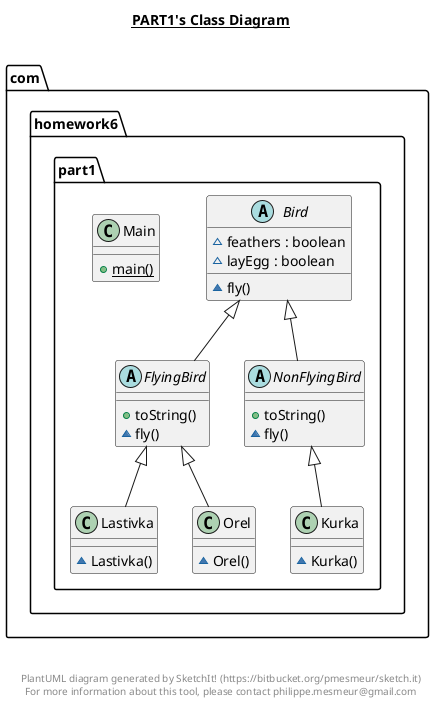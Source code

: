 @startuml

title __PART1's Class Diagram__\n

  namespace com.homework6.part1 {
    abstract class com.homework6.part1.Bird {
        ~ feathers : boolean
        ~ layEgg : boolean
        ~ fly()
    }
  }
  

  namespace com.homework6.part1 {
    abstract class com.homework6.part1.FlyingBird {
        + toString()
        ~ fly()
    }
  }
  

  namespace com.homework6.part1 {
    class com.homework6.part1.Kurka {
        ~ Kurka()
    }
  }
  

  namespace com.homework6.part1 {
    class com.homework6.part1.Lastivka {
        ~ Lastivka()
    }
  }
  

  namespace com.homework6.part1 {
    class com.homework6.part1.Main {
        {static} + main()
    }
  }
  

  namespace com.homework6.part1 {
    abstract class com.homework6.part1.NonFlyingBird {
        + toString()
        ~ fly()
    }
  }
  

  namespace com.homework6.part1 {
    class com.homework6.part1.Orel {
        ~ Orel()
    }
  }
  

  com.homework6.part1.FlyingBird -up-|> com.homework6.part1.Bird
  com.homework6.part1.Kurka -up-|> com.homework6.part1.NonFlyingBird
  com.homework6.part1.Lastivka -up-|> com.homework6.part1.FlyingBird
  com.homework6.part1.NonFlyingBird -up-|> com.homework6.part1.Bird
  com.homework6.part1.Orel -up-|> com.homework6.part1.FlyingBird


right footer


PlantUML diagram generated by SketchIt! (https://bitbucket.org/pmesmeur/sketch.it)
For more information about this tool, please contact philippe.mesmeur@gmail.com
endfooter

@enduml
